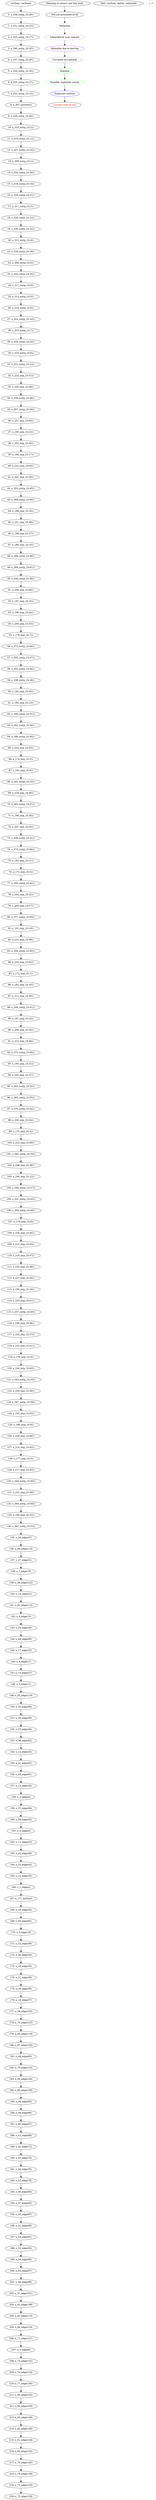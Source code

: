 digraph g {
legend_varNames [ label="varNum: varName" ]
legend_varNames_0 [ label="0: x_336_out(p_{0,28})" ]
legend_varNames_1 [ label="1: x_331_out(p_{0,23})" ]
legend_varNames_2 [ label="2: x_325_out(p_{0,17})" ]
legend_varNames_3 [ label="3: x_340_out(p_{0,32})" ]
legend_varNames_4 [ label="4: x_337_out(p_{0,29})" ]
legend_varNames_5 [ label="5: x_324_out(p_{0,16})" ]
legend_varNames_6 [ label="6: x_335_out(p_{0,27})" ]
legend_varNames_7 [ label="7: x_323_out(p_{0,15})" ]
legend_varNames_8 [ label="8: x_307_out(Start)" ]
legend_varNames_9 [ label="9: x_328_out(p_{0,20})" ]
legend_varNames_10 [ label="10: x_310_out(p_{0,2})" ]
legend_varNames_11 [ label="11: x_319_out(p_{0,11})" ]
legend_varNames_12 [ label="12: x_327_out(p_{0,19})" ]
legend_varNames_13 [ label="13: x_309_out(p_{0,1})" ]
legend_varNames_14 [ label="14: x_334_out(p_{0,26})" ]
legend_varNames_15 [ label="15: x_318_out(p_{0,10})" ]
legend_varNames_16 [ label="16: x_329_out(p_{0,21})" ]
legend_varNames_17 [ label="17: x_311_out(p_{0,3})" ]
legend_varNames_18 [ label="18: x_320_out(p_{0,12})" ]
legend_varNames_19 [ label="19: x_330_out(p_{0,22})" ]
legend_varNames_20 [ label="20: x_312_out(p_{0,4})" ]
legend_varNames_21 [ label="21: x_326_out(p_{0,18})" ]
legend_varNames_22 [ label="22: x_308_out(p_{0,0})" ]
legend_varNames_23 [ label="23: x_333_out(p_{0,25})" ]
legend_varNames_24 [ label="24: x_317_out(p_{0,9})" ]
legend_varNames_25 [ label="25: x_313_out(p_{0,5})" ]
legend_varNames_26 [ label="26: x_314_out(p_{0,6})" ]
legend_varNames_27 [ label="27: x_322_out(p_{0,14})" ]
legend_varNames_28 [ label="28: x_315_out(p_{0,7})" ]
legend_varNames_29 [ label="29: x_332_out(p_{0,24})" ]
legend_varNames_30 [ label="30: x_316_out(p_{0,8})" ]
legend_varNames_31 [ label="31: x_321_out(p_{0,13})" ]
legend_varNames_32 [ label="32: x_223_in(p_{0,51})" ]
legend_varNames_33 [ label="33: x_200_in(p_{0,28})" ]
legend_varNames_34 [ label="34: x_356_out(p_{0,48})" ]
legend_varNames_35 [ label="35: x_367_out(p_{0,59})" ]
legend_varNames_36 [ label="36: x_237_in(p_{0,65})" ]
legend_varNames_37 [ label="37: x_195_in(p_{0,23})" ]
legend_varNames_38 [ label="38: x_202_in(p_{0,30})" ]
legend_varNames_39 [ label="39: x_189_in(p_{0,17})" ]
legend_varNames_40 [ label="40: x_222_in(p_{0,50})" ]
legend_varNames_41 [ label="41: x_201_in(p_{0,29})" ]
legend_varNames_42 [ label="42: x_353_out(p_{0,45})" ]
legend_varNames_43 [ label="43: x_368_out(p_{0,60})" ]
legend_varNames_44 [ label="44: x_188_in(p_{0,16})" ]
legend_varNames_45 [ label="45: x_221_in(p_{0,49})" ]
legend_varNames_46 [ label="46: x_199_in(p_{0,27})" ]
legend_varNames_47 [ label="47: x_186_in(p_{0,14})" ]
legend_varNames_48 [ label="48: x_366_out(p_{0,58})" ]
legend_varNames_49 [ label="49: x_369_out(p_{0,61})" ]
legend_varNames_50 [ label="50: x_346_out(p_{0,38})" ]
legend_varNames_51 [ label="51: x_236_in(p_{0,64})" ]
legend_varNames_52 [ label="52: x_187_in(p_{0,15})" ]
legend_varNames_53 [ label="53: x_196_in(p_{0,24})" ]
legend_varNames_54 [ label="54: x_205_in(p_{0,33})" ]
legend_varNames_55 [ label="55: x_179_in(p_{0,7})" ]
legend_varNames_56 [ label="56: x_372_out(p_{0,64})" ]
legend_varNames_57 [ label="57: x_355_out(p_{0,47})" ]
legend_varNames_58 [ label="58: x_352_out(p_{0,44})" ]
legend_varNames_59 [ label="59: x_338_out(p_{0,30})" ]
legend_varNames_60 [ label="60: x_192_in(p_{0,20})" ]
legend_varNames_61 [ label="61: x_185_in(p_{0,13})" ]
legend_varNames_62 [ label="62: x_359_out(p_{0,51})" ]
legend_varNames_63 [ label="63: x_362_out(p_{0,54})" ]
legend_varNames_64 [ label="64: x_348_out(p_{0,40})" ]
legend_varNames_65 [ label="65: x_225_in(p_{0,53})" ]
legend_varNames_66 [ label="66: x_174_in(p_{0,2})" ]
legend_varNames_67 [ label="67: x_181_in(p_{0,9})" ]
legend_varNames_68 [ label="68: x_341_out(p_{0,33})" ]
legend_varNames_69 [ label="69: x_218_in(p_{0,46})" ]
legend_varNames_70 [ label="70: x_365_out(p_{0,57})" ]
legend_varNames_71 [ label="71: x_198_in(p_{0,26})" ]
legend_varNames_72 [ label="72: x_207_in(p_{0,35})" ]
legend_varNames_73 [ label="73: x_339_out(p_{0,31})" ]
legend_varNames_74 [ label="74: x_374_out(p_{0,66})" ]
legend_varNames_75 [ label="75: x_183_in(p_{0,11})" ]
legend_varNames_76 [ label="76: x_172_in(p_{0,0})" ]
legend_varNames_77 [ label="77: x_350_out(p_{0,42})" ]
legend_varNames_78 [ label="78: x_204_in(p_{0,32})" ]
legend_varNames_79 [ label="79: x_209_in(p_{0,37})" ]
legend_varNames_80 [ label="80: x_371_out(p_{0,63})" ]
legend_varNames_81 [ label="81: x_191_in(p_{0,19})" ]
legend_varNames_82 [ label="82: x_210_in(p_{0,38})" ]
legend_varNames_83 [ label="83: x_358_out(p_{0,50})" ]
legend_varNames_84 [ label="84: x_224_in(p_{0,52})" ]
legend_varNames_85 [ label="85: x_173_in(p_{0,1})" ]
legend_varNames_86 [ label="86: x_182_in(p_{0,10})" ]
legend_varNames_87 [ label="87: x_211_in(p_{0,39})" ]
legend_varNames_88 [ label="88: x_349_out(p_{0,41})" ]
legend_varNames_89 [ label="89: x_197_in(p_{0,25})" ]
legend_varNames_90 [ label="90: x_206_in(p_{0,34})" ]
legend_varNames_91 [ label="91: x_212_in(p_{0,40})" ]
legend_varNames_92 [ label="92: x_373_out(p_{0,65})" ]
legend_varNames_93 [ label="93: x_193_in(p_{0,21})" ]
legend_varNames_94 [ label="94: x_203_in(p_{0,31})" ]
legend_varNames_95 [ label="95: x_360_out(p_{0,52})" ]
legend_varNames_96 [ label="96: x_363_out(p_{0,55})" ]
legend_varNames_97 [ label="97: x_370_out(p_{0,62})" ]
legend_varNames_98 [ label="98: x_226_in(p_{0,54})" ]
legend_varNames_99 [ label="99: x_175_in(p_{0,3})" ]
legend_varNames_100 [ label="100: x_232_in(p_{0,60})" ]
legend_varNames_101 [ label="101: x_342_out(p_{0,34})" ]
legend_varNames_102 [ label="102: x_208_in(p_{0,36})" ]
legend_varNames_103 [ label="103: x_184_in(p_{0,12})" ]
legend_varNames_104 [ label="104: x_345_out(p_{0,37})" ]
legend_varNames_105 [ label="105: x_351_out(p_{0,43})" ]
legend_varNames_106 [ label="106: x_354_out(p_{0,46})" ]
legend_varNames_107 [ label="107: x_178_in(p_{0,6})" ]
legend_varNames_108 [ label="108: x_216_in(p_{0,44})" ]
legend_varNames_109 [ label="109: x_215_in(p_{0,43})" ]
legend_varNames_110 [ label="110: x_219_in(p_{0,47})" ]
legend_varNames_111 [ label="111: x_220_in(p_{0,48})" ]
legend_varNames_112 [ label="112: x_227_in(p_{0,55})" ]
legend_varNames_113 [ label="113: x_190_in(p_{0,18})" ]
legend_varNames_114 [ label="114: x_233_in(p_{0,61})" ]
legend_varNames_115 [ label="115: x_357_out(p_{0,49})" ]
legend_varNames_116 [ label="116: x_228_in(p_{0,56})" ]
legend_varNames_117 [ label="117: x_229_in(p_{0,57})" ]
legend_varNames_118 [ label="118: x_213_in(p_{0,41})" ]
legend_varNames_119 [ label="119: x_176_in(p_{0,4})" ]
legend_varNames_120 [ label="120: x_234_in(p_{0,62})" ]
legend_varNames_121 [ label="121: x_343_out(p_{0,35})" ]
legend_varNames_122 [ label="122: x_230_in(p_{0,58})" ]
legend_varNames_123 [ label="123: x_347_out(p_{0,39})" ]
legend_varNames_124 [ label="124: x_235_in(p_{0,63})" ]
legend_varNames_125 [ label="125: x_180_in(p_{0,8})" ]
legend_varNames_126 [ label="126: x_238_in(p_{0,66})" ]
legend_varNames_127 [ label="127: x_214_in(p_{0,42})" ]
legend_varNames_128 [ label="128: x_177_in(p_{0,5})" ]
legend_varNames_129 [ label="129: x_217_in(p_{0,45})" ]
legend_varNames_130 [ label="130: x_344_out(p_{0,36})" ]
legend_varNames_131 [ label="131: x_231_in(p_{0,59})" ]
legend_varNames_132 [ label="132: x_364_out(p_{0,56})" ]
legend_varNames_133 [ label="133: x_194_in(p_{0,22})" ]
legend_varNames_134 [ label="134: x_361_out(p_{0,53})" ]
legend_varNames_135 [ label="135: x_24_edge(47)" ]
legend_varNames_136 [ label="136: x_64_edge(114)" ]
legend_varNames_137 [ label="137: x_27_edge(51)" ]
legend_varNames_138 [ label="138: x_7_edge(15)" ]
legend_varNames_139 [ label="139: x_68_edge(122)" ]
legend_varNames_140 [ label="140: x_10_edge(21)" ]
legend_varNames_141 [ label="141: x_63_edge(112)" ]
legend_varNames_142 [ label="142: x_6_edge(13)" ]
legend_varNames_143 [ label="143: x_20_edge(39)" ]
legend_varNames_144 [ label="144: x_49_edge(85)" ]
legend_varNames_145 [ label="145: x_17_edge(33)" ]
legend_varNames_146 [ label="146: x_8_edge(17)" ]
legend_varNames_147 [ label="147: x_14_edge(27)" ]
legend_varNames_148 [ label="148: x_5_edge(11)" ]
legend_varNames_149 [ label="149: x_65_edge(116)" ]
legend_varNames_150 [ label="150: x_33_edge(60)" ]
legend_varNames_151 [ label="151: x_26_edge(50)" ]
legend_varNames_152 [ label="152: x_23_edge(46)" ]
legend_varNames_153 [ label="153: x_36_edge(63)" ]
legend_varNames_154 [ label="154: x_12_edge(25)" ]
legend_varNames_155 [ label="155: x_21_edge(41)" ]
legend_varNames_156 [ label="156: x_34_edge(61)" ]
legend_varNames_157 [ label="157: x_13_edge(26)" ]
legend_varNames_158 [ label="158: x_2_edge(4)" ]
legend_varNames_159 [ label="159: x_37_edge(64)" ]
legend_varNames_160 [ label="160: x_28_edge(52)" ]
legend_varNames_161 [ label="161: x_4_edge(9)" ]
legend_varNames_162 [ label="162: x_11_edge(23)" ]
legend_varNames_163 [ label="163: x_25_edge(49)" ]
legend_varNames_164 [ label="164: x_22_edge(43)" ]
legend_varNames_165 [ label="165: x_15_edge(30)" ]
legend_varNames_166 [ label="166: x_1_edge(2)" ]
legend_varNames_167 [ label="167: x_171_in(Start)" ]
legend_varNames_168 [ label="168: x_18_edge(35)" ]
legend_varNames_169 [ label="169: x_35_edge(62)" ]
legend_varNames_170 [ label="170: x_9_edge(19)" ]
legend_varNames_171 [ label="171: x_32_edge(59)" ]
legend_varNames_172 [ label="172: x_29_edge(54)" ]
legend_varNames_173 [ label="173: x_16_edge(32)" ]
legend_varNames_174 [ label="174: x_31_edge(58)" ]
legend_varNames_175 [ label="175: x_30_edge(56)" ]
legend_varNames_176 [ label="176: x_19_edge(37)" ]
legend_varNames_177 [ label="177: x_58_edge(102)" ]
legend_varNames_178 [ label="178: x_70_edge(125)" ]
legend_varNames_179 [ label="179: x_66_edge(118)" ]
legend_varNames_180 [ label="180: x_67_edge(120)" ]
legend_varNames_181 [ label="181: x_48_edge(83)" ]
legend_varNames_182 [ label="182: x_75_edge(133)" ]
legend_varNames_183 [ label="183: x_59_edge(104)" ]
legend_varNames_184 [ label="184: x_60_edge(106)" ]
legend_varNames_185 [ label="185: x_38_edge(65)" ]
legend_varNames_186 [ label="186: x_39_edge(66)" ]
legend_varNames_187 [ label="187: x_40_edge(67)" ]
legend_varNames_188 [ label="188: x_41_edge(69)" ]
legend_varNames_189 [ label="189: x_42_edge(72)" ]
legend_varNames_190 [ label="190: x_43_edge(74)" ]
legend_varNames_191 [ label="191: x_44_edge(76)" ]
legend_varNames_192 [ label="192: x_45_edge(78)" ]
legend_varNames_193 [ label="193: x_46_edge(80)" ]
legend_varNames_194 [ label="194: x_47_edge(82)" ]
legend_varNames_195 [ label="195: x_50_edge(87)" ]
legend_varNames_196 [ label="196: x_51_edge(89)" ]
legend_varNames_197 [ label="197: x_52_edge(91)" ]
legend_varNames_198 [ label="198: x_53_edge(93)" ]
legend_varNames_199 [ label="199: x_54_edge(95)" ]
legend_varNames_200 [ label="200: x_55_edge(97)" ]
legend_varNames_201 [ label="201: x_56_edge(99)" ]
legend_varNames_202 [ label="202: x_57_edge(101)" ]
legend_varNames_203 [ label="203: x_61_edge(108)" ]
legend_varNames_204 [ label="204: x_62_edge(110)" ]
legend_varNames_205 [ label="205: x_69_edge(124)" ]
legend_varNames_206 [ label="206: x_71_edge(127)" ]
legend_varNames_207 [ label="207: x_3_edge(6)" ]
legend_varNames_208 [ label="208: x_74_edge(132)" ]
legend_varNames_209 [ label="209: x_76_edge(134)" ]
legend_varNames_210 [ label="210: x_77_edge(136)" ]
legend_varNames_211 [ label="211: x_85_edge(152)" ]
legend_varNames_212 [ label="212: x_84_edge(150)" ]
legend_varNames_213 [ label="213: x_83_edge(148)" ]
legend_varNames_214 [ label="214: x_82_edge(146)" ]
legend_varNames_215 [ label="215: x_81_edge(144)" ]
legend_varNames_216 [ label="216: x_80_edge(142)" ]
legend_varNames_217 [ label="217: x_79_edge(140)" ]
legend_varNames_218 [ label="218: x_78_edge(138)" ]
legend_varNames_219 [ label="219: x_73_edge(130)" ]
legend_varNames_220 [ label="220: x_72_edge(128)" ]
legend_varNames -> legend_varNames_0
legend_varNames_0 -> legend_varNames_1
legend_varNames_1 -> legend_varNames_2
legend_varNames_2 -> legend_varNames_3
legend_varNames_3 -> legend_varNames_4
legend_varNames_4 -> legend_varNames_5
legend_varNames_5 -> legend_varNames_6
legend_varNames_6 -> legend_varNames_7
legend_varNames_7 -> legend_varNames_8
legend_varNames_8 -> legend_varNames_9
legend_varNames_9 -> legend_varNames_10
legend_varNames_10 -> legend_varNames_11
legend_varNames_11 -> legend_varNames_12
legend_varNames_12 -> legend_varNames_13
legend_varNames_13 -> legend_varNames_14
legend_varNames_14 -> legend_varNames_15
legend_varNames_15 -> legend_varNames_16
legend_varNames_16 -> legend_varNames_17
legend_varNames_17 -> legend_varNames_18
legend_varNames_18 -> legend_varNames_19
legend_varNames_19 -> legend_varNames_20
legend_varNames_20 -> legend_varNames_21
legend_varNames_21 -> legend_varNames_22
legend_varNames_22 -> legend_varNames_23
legend_varNames_23 -> legend_varNames_24
legend_varNames_24 -> legend_varNames_25
legend_varNames_25 -> legend_varNames_26
legend_varNames_26 -> legend_varNames_27
legend_varNames_27 -> legend_varNames_28
legend_varNames_28 -> legend_varNames_29
legend_varNames_29 -> legend_varNames_30
legend_varNames_30 -> legend_varNames_31
legend_varNames_31 -> legend_varNames_32
legend_varNames_32 -> legend_varNames_33
legend_varNames_33 -> legend_varNames_34
legend_varNames_34 -> legend_varNames_35
legend_varNames_35 -> legend_varNames_36
legend_varNames_36 -> legend_varNames_37
legend_varNames_37 -> legend_varNames_38
legend_varNames_38 -> legend_varNames_39
legend_varNames_39 -> legend_varNames_40
legend_varNames_40 -> legend_varNames_41
legend_varNames_41 -> legend_varNames_42
legend_varNames_42 -> legend_varNames_43
legend_varNames_43 -> legend_varNames_44
legend_varNames_44 -> legend_varNames_45
legend_varNames_45 -> legend_varNames_46
legend_varNames_46 -> legend_varNames_47
legend_varNames_47 -> legend_varNames_48
legend_varNames_48 -> legend_varNames_49
legend_varNames_49 -> legend_varNames_50
legend_varNames_50 -> legend_varNames_51
legend_varNames_51 -> legend_varNames_52
legend_varNames_52 -> legend_varNames_53
legend_varNames_53 -> legend_varNames_54
legend_varNames_54 -> legend_varNames_55
legend_varNames_55 -> legend_varNames_56
legend_varNames_56 -> legend_varNames_57
legend_varNames_57 -> legend_varNames_58
legend_varNames_58 -> legend_varNames_59
legend_varNames_59 -> legend_varNames_60
legend_varNames_60 -> legend_varNames_61
legend_varNames_61 -> legend_varNames_62
legend_varNames_62 -> legend_varNames_63
legend_varNames_63 -> legend_varNames_64
legend_varNames_64 -> legend_varNames_65
legend_varNames_65 -> legend_varNames_66
legend_varNames_66 -> legend_varNames_67
legend_varNames_67 -> legend_varNames_68
legend_varNames_68 -> legend_varNames_69
legend_varNames_69 -> legend_varNames_70
legend_varNames_70 -> legend_varNames_71
legend_varNames_71 -> legend_varNames_72
legend_varNames_72 -> legend_varNames_73
legend_varNames_73 -> legend_varNames_74
legend_varNames_74 -> legend_varNames_75
legend_varNames_75 -> legend_varNames_76
legend_varNames_76 -> legend_varNames_77
legend_varNames_77 -> legend_varNames_78
legend_varNames_78 -> legend_varNames_79
legend_varNames_79 -> legend_varNames_80
legend_varNames_80 -> legend_varNames_81
legend_varNames_81 -> legend_varNames_82
legend_varNames_82 -> legend_varNames_83
legend_varNames_83 -> legend_varNames_84
legend_varNames_84 -> legend_varNames_85
legend_varNames_85 -> legend_varNames_86
legend_varNames_86 -> legend_varNames_87
legend_varNames_87 -> legend_varNames_88
legend_varNames_88 -> legend_varNames_89
legend_varNames_89 -> legend_varNames_90
legend_varNames_90 -> legend_varNames_91
legend_varNames_91 -> legend_varNames_92
legend_varNames_92 -> legend_varNames_93
legend_varNames_93 -> legend_varNames_94
legend_varNames_94 -> legend_varNames_95
legend_varNames_95 -> legend_varNames_96
legend_varNames_96 -> legend_varNames_97
legend_varNames_97 -> legend_varNames_98
legend_varNames_98 -> legend_varNames_99
legend_varNames_99 -> legend_varNames_100
legend_varNames_100 -> legend_varNames_101
legend_varNames_101 -> legend_varNames_102
legend_varNames_102 -> legend_varNames_103
legend_varNames_103 -> legend_varNames_104
legend_varNames_104 -> legend_varNames_105
legend_varNames_105 -> legend_varNames_106
legend_varNames_106 -> legend_varNames_107
legend_varNames_107 -> legend_varNames_108
legend_varNames_108 -> legend_varNames_109
legend_varNames_109 -> legend_varNames_110
legend_varNames_110 -> legend_varNames_111
legend_varNames_111 -> legend_varNames_112
legend_varNames_112 -> legend_varNames_113
legend_varNames_113 -> legend_varNames_114
legend_varNames_114 -> legend_varNames_115
legend_varNames_115 -> legend_varNames_116
legend_varNames_116 -> legend_varNames_117
legend_varNames_117 -> legend_varNames_118
legend_varNames_118 -> legend_varNames_119
legend_varNames_119 -> legend_varNames_120
legend_varNames_120 -> legend_varNames_121
legend_varNames_121 -> legend_varNames_122
legend_varNames_122 -> legend_varNames_123
legend_varNames_123 -> legend_varNames_124
legend_varNames_124 -> legend_varNames_125
legend_varNames_125 -> legend_varNames_126
legend_varNames_126 -> legend_varNames_127
legend_varNames_127 -> legend_varNames_128
legend_varNames_128 -> legend_varNames_129
legend_varNames_129 -> legend_varNames_130
legend_varNames_130 -> legend_varNames_131
legend_varNames_131 -> legend_varNames_132
legend_varNames_132 -> legend_varNames_133
legend_varNames_133 -> legend_varNames_134
legend_varNames_134 -> legend_varNames_135
legend_varNames_135 -> legend_varNames_136
legend_varNames_136 -> legend_varNames_137
legend_varNames_137 -> legend_varNames_138
legend_varNames_138 -> legend_varNames_139
legend_varNames_139 -> legend_varNames_140
legend_varNames_140 -> legend_varNames_141
legend_varNames_141 -> legend_varNames_142
legend_varNames_142 -> legend_varNames_143
legend_varNames_143 -> legend_varNames_144
legend_varNames_144 -> legend_varNames_145
legend_varNames_145 -> legend_varNames_146
legend_varNames_146 -> legend_varNames_147
legend_varNames_147 -> legend_varNames_148
legend_varNames_148 -> legend_varNames_149
legend_varNames_149 -> legend_varNames_150
legend_varNames_150 -> legend_varNames_151
legend_varNames_151 -> legend_varNames_152
legend_varNames_152 -> legend_varNames_153
legend_varNames_153 -> legend_varNames_154
legend_varNames_154 -> legend_varNames_155
legend_varNames_155 -> legend_varNames_156
legend_varNames_156 -> legend_varNames_157
legend_varNames_157 -> legend_varNames_158
legend_varNames_158 -> legend_varNames_159
legend_varNames_159 -> legend_varNames_160
legend_varNames_160 -> legend_varNames_161
legend_varNames_161 -> legend_varNames_162
legend_varNames_162 -> legend_varNames_163
legend_varNames_163 -> legend_varNames_164
legend_varNames_164 -> legend_varNames_165
legend_varNames_165 -> legend_varNames_166
legend_varNames_166 -> legend_varNames_167
legend_varNames_167 -> legend_varNames_168
legend_varNames_168 -> legend_varNames_169
legend_varNames_169 -> legend_varNames_170
legend_varNames_170 -> legend_varNames_171
legend_varNames_171 -> legend_varNames_172
legend_varNames_172 -> legend_varNames_173
legend_varNames_173 -> legend_varNames_174
legend_varNames_174 -> legend_varNames_175
legend_varNames_175 -> legend_varNames_176
legend_varNames_176 -> legend_varNames_177
legend_varNames_177 -> legend_varNames_178
legend_varNames_178 -> legend_varNames_179
legend_varNames_179 -> legend_varNames_180
legend_varNames_180 -> legend_varNames_181
legend_varNames_181 -> legend_varNames_182
legend_varNames_182 -> legend_varNames_183
legend_varNames_183 -> legend_varNames_184
legend_varNames_184 -> legend_varNames_185
legend_varNames_185 -> legend_varNames_186
legend_varNames_186 -> legend_varNames_187
legend_varNames_187 -> legend_varNames_188
legend_varNames_188 -> legend_varNames_189
legend_varNames_189 -> legend_varNames_190
legend_varNames_190 -> legend_varNames_191
legend_varNames_191 -> legend_varNames_192
legend_varNames_192 -> legend_varNames_193
legend_varNames_193 -> legend_varNames_194
legend_varNames_194 -> legend_varNames_195
legend_varNames_195 -> legend_varNames_196
legend_varNames_196 -> legend_varNames_197
legend_varNames_197 -> legend_varNames_198
legend_varNames_198 -> legend_varNames_199
legend_varNames_199 -> legend_varNames_200
legend_varNames_200 -> legend_varNames_201
legend_varNames_201 -> legend_varNames_202
legend_varNames_202 -> legend_varNames_203
legend_varNames_203 -> legend_varNames_204
legend_varNames_204 -> legend_varNames_205
legend_varNames_205 -> legend_varNames_206
legend_varNames_206 -> legend_varNames_207
legend_varNames_207 -> legend_varNames_208
legend_varNames_208 -> legend_varNames_209
legend_varNames_209 -> legend_varNames_210
legend_varNames_210 -> legend_varNames_211
legend_varNames_211 -> legend_varNames_212
legend_varNames_212 -> legend_varNames_213
legend_varNames_213 -> legend_varNames_214
legend_varNames_214 -> legend_varNames_215
legend_varNames_215 -> legend_varNames_216
legend_varNames_216 -> legend_varNames_217
legend_varNames_217 -> legend_varNames_218
legend_varNames_218 -> legend_varNames_219
legend_varNames_219 -> legend_varNames_220
legend_colours_0 [ label="Meaning of colours and line style" ]
legend_colours_1 [ label="Not yet processed at all"  ]
legend_colours_0 -> legend_colours_1
legend_colours_2 [ label="Infeasible" color=gray ]
legend_colours_1 -> legend_colours_2
legend_colours_3 [ label="Infeasible by user request" color=purple style=dashed ]
legend_colours_2 -> legend_colours_3
legend_colours_4 [ label="Infeasible due to absGap" color=purple ]
legend_colours_3 -> legend_colours_4
legend_colours_5 [ label="Currently not optimal" style=dashed ]
legend_colours_4 -> legend_colours_5
legend_colours_6 [ label="Feasible" color=green ]
legend_colours_5 -> legend_colours_6
legend_colours_7 [ label="Feasible, implicitly solved" color=green style=dashed ]
legend_colours_6 -> legend_colours_7
legend_colours_8 [ label="Duplicate solution" color=blue ]
legend_colours_7 -> legend_colours_8
legend_colours_9 [ label="Current node at exit" fontcolor=red ]
legend_colours_8 -> legend_colours_9
legend_text [ label="Text: varNum, objVal, solutionId" ]
1 [ label="1, 0" color=gray fontcolor=red ] 
}
